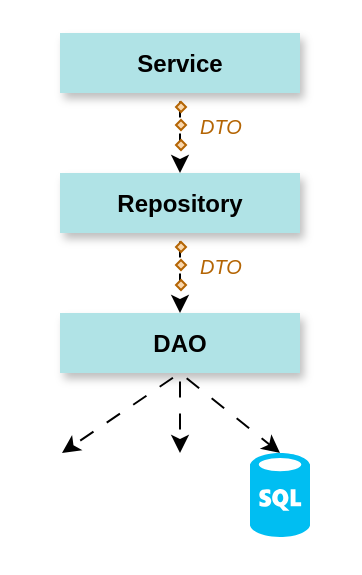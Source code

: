 <mxfile version="24.8.8" pages="4">
  <diagram name="packages" id="jxlmO-A9DLc2cjduSgGs">
    <mxGraphModel dx="819" dy="426" grid="1" gridSize="10" guides="1" tooltips="1" connect="1" arrows="1" fold="1" page="1" pageScale="1" pageWidth="827" pageHeight="1169" math="0" shadow="0">
      <root>
        <mxCell id="0" />
        <mxCell id="1" parent="0" />
        <mxCell id="EBpvr-aMACQqT9NIf_rm-30" value="" style="rounded=0;whiteSpace=wrap;html=1;strokeColor=none;" parent="1" vertex="1">
          <mxGeometry x="10" y="80" width="180" height="286.5" as="geometry" />
        </mxCell>
        <mxCell id="EBpvr-aMACQqT9NIf_rm-12" style="edgeStyle=orthogonalEdgeStyle;rounded=0;orthogonalLoop=1;jettySize=auto;html=1;entryX=0.5;entryY=0;entryDx=0;entryDy=0;flowAnimation=1;" parent="1" source="EBpvr-aMACQqT9NIf_rm-1" target="EBpvr-aMACQqT9NIf_rm-2" edge="1">
          <mxGeometry relative="1" as="geometry" />
        </mxCell>
        <mxCell id="EBpvr-aMACQqT9NIf_rm-1" value="Service" style="rounded=0;whiteSpace=wrap;html=1;fillColor=#b0e3e6;strokeColor=none;shadow=1;fontStyle=1" parent="1" vertex="1">
          <mxGeometry x="40" y="96.5" width="120" height="30" as="geometry" />
        </mxCell>
        <mxCell id="EBpvr-aMACQqT9NIf_rm-11" style="edgeStyle=orthogonalEdgeStyle;rounded=0;orthogonalLoop=1;jettySize=auto;html=1;entryX=0.5;entryY=0;entryDx=0;entryDy=0;flowAnimation=1;" parent="1" source="EBpvr-aMACQqT9NIf_rm-2" target="EBpvr-aMACQqT9NIf_rm-3" edge="1">
          <mxGeometry relative="1" as="geometry" />
        </mxCell>
        <mxCell id="EBpvr-aMACQqT9NIf_rm-2" value="Repository" style="rounded=0;whiteSpace=wrap;html=1;fillColor=#b0e3e6;strokeColor=none;shadow=1;fontStyle=1" parent="1" vertex="1">
          <mxGeometry x="40" y="166.5" width="120" height="30" as="geometry" />
        </mxCell>
        <mxCell id="EBpvr-aMACQqT9NIf_rm-3" value="DAO" style="rounded=0;whiteSpace=wrap;html=1;fillColor=#b0e3e6;strokeColor=none;shadow=1;fontStyle=1" parent="1" vertex="1">
          <mxGeometry x="40" y="236.5" width="120" height="30" as="geometry" />
        </mxCell>
        <mxCell id="EBpvr-aMACQqT9NIf_rm-4" value="" style="verticalLabelPosition=bottom;html=1;verticalAlign=top;align=center;strokeColor=none;fillColor=#00BEF2;shape=mxgraph.azure.sql_database;" parent="1" vertex="1">
          <mxGeometry x="135" y="306.5" width="30" height="42" as="geometry" />
        </mxCell>
        <mxCell id="EBpvr-aMACQqT9NIf_rm-5" value="" style="shape=image;verticalLabelPosition=bottom;labelBackgroundColor=default;verticalAlign=top;aspect=fixed;imageAspect=0;image=https://cdn-icons-png.flaticon.com/512/6133/6133884.png;" parent="1" vertex="1">
          <mxGeometry x="20" y="306.5" width="42" height="42" as="geometry" />
        </mxCell>
        <mxCell id="EBpvr-aMACQqT9NIf_rm-6" value="" style="shape=image;verticalLabelPosition=bottom;labelBackgroundColor=default;verticalAlign=top;aspect=fixed;imageAspect=0;image=https://cdn-icons-png.flaticon.com/512/136/136525.png;" parent="1" vertex="1">
          <mxGeometry x="79" y="306.5" width="42" height="42" as="geometry" />
        </mxCell>
        <mxCell id="EBpvr-aMACQqT9NIf_rm-8" value="" style="endArrow=classic;html=1;rounded=0;exitX=0.5;exitY=1;exitDx=0;exitDy=0;entryX=0.5;entryY=0;entryDx=0;entryDy=0;flowAnimation=1;" parent="1" source="EBpvr-aMACQqT9NIf_rm-3" target="EBpvr-aMACQqT9NIf_rm-5" edge="1">
          <mxGeometry width="50" height="50" relative="1" as="geometry">
            <mxPoint y="326.5" as="sourcePoint" />
            <mxPoint x="50" y="276.5" as="targetPoint" />
          </mxGeometry>
        </mxCell>
        <mxCell id="EBpvr-aMACQqT9NIf_rm-9" value="" style="endArrow=classic;html=1;rounded=0;exitX=0.5;exitY=1;exitDx=0;exitDy=0;entryX=0.5;entryY=0;entryDx=0;entryDy=0;flowAnimation=1;" parent="1" source="EBpvr-aMACQqT9NIf_rm-3" target="EBpvr-aMACQqT9NIf_rm-6" edge="1">
          <mxGeometry width="50" height="50" relative="1" as="geometry">
            <mxPoint x="135" y="256.5" as="sourcePoint" />
            <mxPoint x="91" y="296.5" as="targetPoint" />
          </mxGeometry>
        </mxCell>
        <mxCell id="EBpvr-aMACQqT9NIf_rm-10" value="" style="endArrow=classic;html=1;rounded=0;entryX=0.5;entryY=0;entryDx=0;entryDy=0;flowAnimation=1;entryPerimeter=0;" parent="1" target="EBpvr-aMACQqT9NIf_rm-4" edge="1">
          <mxGeometry width="50" height="50" relative="1" as="geometry">
            <mxPoint x="100" y="266.5" as="sourcePoint" />
            <mxPoint x="110" y="316.5" as="targetPoint" />
          </mxGeometry>
        </mxCell>
        <mxCell id="EBpvr-aMACQqT9NIf_rm-36" value="" style="group" parent="1" vertex="1" connectable="0">
          <mxGeometry x="98" y="128" width="42" height="30" as="geometry" />
        </mxCell>
        <mxCell id="EBpvr-aMACQqT9NIf_rm-32" value="" style="rhombus;whiteSpace=wrap;html=1;fillColor=#fad7ac;strokeColor=#b46504;" parent="EBpvr-aMACQqT9NIf_rm-36" vertex="1">
          <mxGeometry y="3" width="5" height="5" as="geometry" />
        </mxCell>
        <mxCell id="EBpvr-aMACQqT9NIf_rm-33" value="" style="rhombus;whiteSpace=wrap;html=1;fillColor=#fad7ac;strokeColor=#b46504;" parent="EBpvr-aMACQqT9NIf_rm-36" vertex="1">
          <mxGeometry y="12" width="5" height="5" as="geometry" />
        </mxCell>
        <mxCell id="EBpvr-aMACQqT9NIf_rm-34" value="" style="rhombus;whiteSpace=wrap;html=1;fillColor=#fad7ac;strokeColor=#b46504;" parent="EBpvr-aMACQqT9NIf_rm-36" vertex="1">
          <mxGeometry y="22" width="5" height="5" as="geometry" />
        </mxCell>
        <mxCell id="EBpvr-aMACQqT9NIf_rm-35" value="DTO" style="text;html=1;align=center;verticalAlign=middle;resizable=0;points=[];autosize=1;strokeColor=none;fillColor=none;fontStyle=2;fontColor=#B46504;fontSize=10;" parent="EBpvr-aMACQqT9NIf_rm-36" vertex="1">
          <mxGeometry x="2" width="40" height="30" as="geometry" />
        </mxCell>
        <mxCell id="EBpvr-aMACQqT9NIf_rm-37" value="" style="group" parent="1" vertex="1" connectable="0">
          <mxGeometry x="98" y="198" width="42" height="30" as="geometry" />
        </mxCell>
        <mxCell id="EBpvr-aMACQqT9NIf_rm-38" value="" style="rhombus;whiteSpace=wrap;html=1;fillColor=#fad7ac;strokeColor=#b46504;" parent="EBpvr-aMACQqT9NIf_rm-37" vertex="1">
          <mxGeometry y="3" width="5" height="5" as="geometry" />
        </mxCell>
        <mxCell id="EBpvr-aMACQqT9NIf_rm-39" value="" style="rhombus;whiteSpace=wrap;html=1;fillColor=#fad7ac;strokeColor=#b46504;" parent="EBpvr-aMACQqT9NIf_rm-37" vertex="1">
          <mxGeometry y="12" width="5" height="5" as="geometry" />
        </mxCell>
        <mxCell id="EBpvr-aMACQqT9NIf_rm-40" value="" style="rhombus;whiteSpace=wrap;html=1;fillColor=#fad7ac;strokeColor=#b46504;" parent="EBpvr-aMACQqT9NIf_rm-37" vertex="1">
          <mxGeometry y="22" width="5" height="5" as="geometry" />
        </mxCell>
        <mxCell id="EBpvr-aMACQqT9NIf_rm-41" value="DTO" style="text;html=1;align=center;verticalAlign=middle;resizable=0;points=[];autosize=1;strokeColor=none;fillColor=none;fontStyle=2;fontColor=#B46504;fontSize=10;" parent="EBpvr-aMACQqT9NIf_rm-37" vertex="1">
          <mxGeometry x="2" width="40" height="30" as="geometry" />
        </mxCell>
      </root>
    </mxGraphModel>
  </diagram>
  <diagram id="Efj74kMZRPsQSCBAvqiy" name="sockets">
    <mxGraphModel dx="1434" dy="746" grid="1" gridSize="10" guides="1" tooltips="1" connect="1" arrows="1" fold="1" page="1" pageScale="1" pageWidth="827" pageHeight="1169" math="0" shadow="0">
      <root>
        <mxCell id="0" />
        <mxCell id="1" parent="0" />
        <mxCell id="ePayg9SpCz2RAG4ZGLyJ-24" value="" style="rounded=0;whiteSpace=wrap;html=1;strokeColor=none;fillColor=#f5f5f5;fontColor=#333333;" parent="1" vertex="1">
          <mxGeometry x="3" y="11" width="167" height="105" as="geometry" />
        </mxCell>
        <mxCell id="ePayg9SpCz2RAG4ZGLyJ-3" value="" style="verticalLabelPosition=bottom;sketch=0;aspect=fixed;html=1;verticalAlign=top;strokeColor=none;align=center;outlineConnect=0;shape=mxgraph.citrix.laptop_2;" parent="1" vertex="1">
          <mxGeometry x="10" y="20" width="116" height="86.5" as="geometry" />
        </mxCell>
        <mxCell id="ePayg9SpCz2RAG4ZGLyJ-15" value="" style="group" parent="1" vertex="1" connectable="0">
          <mxGeometry x="85" y="54" width="20" height="20" as="geometry" />
        </mxCell>
        <mxCell id="ePayg9SpCz2RAG4ZGLyJ-10" value="" style="whiteSpace=wrap;html=1;aspect=fixed;fillColor=#f5f5f5;fontColor=#333333;strokeColor=none;shadow=1;" parent="ePayg9SpCz2RAG4ZGLyJ-15" vertex="1">
          <mxGeometry width="20" height="20" as="geometry" />
        </mxCell>
        <mxCell id="ePayg9SpCz2RAG4ZGLyJ-5" value="3306" style="shape=image;verticalLabelPosition=bottom;labelBackgroundColor=none;verticalAlign=top;aspect=fixed;imageAspect=0;image=https://upload.wikimedia.org/wikipedia/commons/thumb/0/0a/MySQL_textlogo.svg/2560px-MySQL_textlogo.svg.png;fontStyle=1;fontSize=6;spacingTop=-4;shadow=1;" parent="ePayg9SpCz2RAG4ZGLyJ-15" vertex="1">
          <mxGeometry x="2.79" y="4.0" width="14.41" height="4.24" as="geometry" />
        </mxCell>
        <mxCell id="ePayg9SpCz2RAG4ZGLyJ-20" value="" style="group" parent="1" vertex="1" connectable="0">
          <mxGeometry x="68" y="37" width="20" height="20" as="geometry" />
        </mxCell>
        <mxCell id="ePayg9SpCz2RAG4ZGLyJ-17" value="" style="whiteSpace=wrap;html=1;aspect=fixed;fillColor=#f5f5f5;fontColor=#333333;strokeColor=none;shadow=1;" parent="ePayg9SpCz2RAG4ZGLyJ-20" vertex="1">
          <mxGeometry width="20" height="20" as="geometry" />
        </mxCell>
        <mxCell id="ePayg9SpCz2RAG4ZGLyJ-19" value="8080" style="shape=image;verticalLabelPosition=bottom;labelBackgroundColor=none;verticalAlign=top;aspect=fixed;imageAspect=0;image=https://seeklogo.com/images/J/java-logo-CE0198242E-seeklogo.com.png;fontSize=6;fontStyle=1;spacingTop=-5;" parent="ePayg9SpCz2RAG4ZGLyJ-20" vertex="1">
          <mxGeometry x="2" y="1" width="15.31" height="10" as="geometry" />
        </mxCell>
        <mxCell id="ePayg9SpCz2RAG4ZGLyJ-21" value="&lt;b style=&quot;&quot;&gt;&lt;font style=&quot;font-size: 6px;&quot;&gt;192.168.0.1&lt;/font&gt;&lt;/b&gt;" style="shape=image;html=1;verticalAlign=top;verticalLabelPosition=bottom;labelBackgroundColor=none;imageAspect=0;aspect=fixed;image=https://cdn1.iconfinder.com/data/icons/bootstrap-vol-2/16/ethernet-128.png;spacingTop=-6;" parent="1" vertex="1">
          <mxGeometry x="140" y="60.5" width="13.5" height="13.5" as="geometry" />
        </mxCell>
        <mxCell id="fYqTDlpJ6KkWf2DXHgVO-1" value="" style="rounded=0;whiteSpace=wrap;html=1;strokeColor=none;fillColor=#f5f5f5;fontColor=#333333;" vertex="1" parent="1">
          <mxGeometry y="168" width="660" height="262" as="geometry" />
        </mxCell>
        <mxCell id="fYqTDlpJ6KkWf2DXHgVO-2" value="&lt;b&gt;Cliente&lt;/b&gt;&lt;br&gt;192.168.0.1&lt;b&gt;:&lt;font color=&quot;#cc0000&quot;&gt;8081&lt;/font&gt;&lt;/b&gt;" style="image;points=[];aspect=fixed;html=1;align=center;shadow=0;dashed=0;image=img/lib/allied_telesis/computer_and_terminals/Laptop.svg;labelBackgroundColor=none;" vertex="1" parent="1">
          <mxGeometry x="36.97" y="307" width="68.03" height="69" as="geometry" />
        </mxCell>
        <mxCell id="fYqTDlpJ6KkWf2DXHgVO-3" value="&lt;font style=&quot;font-size: 10px;&quot;&gt;ServerSocket(&lt;b&gt;&lt;font color=&quot;#009900&quot;&gt;8080&lt;/font&gt;&lt;/b&gt;)&lt;br&gt;ServerSocket.accept()&lt;/font&gt;" style="text;html=1;align=left;verticalAlign=middle;resizable=0;points=[];autosize=1;strokeColor=none;fillColor=none;fontFamily=Courier New;" vertex="1" parent="1">
          <mxGeometry x="420" y="252" width="150" height="40" as="geometry" />
        </mxCell>
        <mxCell id="fYqTDlpJ6KkWf2DXHgVO-4" value="&lt;span style=&quot;font-size: 10px;&quot;&gt;InputStream&lt;/span&gt;&lt;div&gt;&lt;span style=&quot;font-size: 10px;&quot;&gt;&lt;br&gt;&lt;/span&gt;&lt;/div&gt;&lt;div&gt;&lt;span style=&quot;font-size: 10px;&quot;&gt;OutputStream&lt;/span&gt;&lt;/div&gt;" style="text;html=1;align=left;verticalAlign=middle;resizable=0;points=[];autosize=1;strokeColor=none;fillColor=none;fontFamily=Courier New;" vertex="1" parent="1">
          <mxGeometry x="420" y="326" width="100" height="60" as="geometry" />
        </mxCell>
        <mxCell id="fYqTDlpJ6KkWf2DXHgVO-5" value="" style="curved=1;endArrow=classic;html=1;rounded=0;sketch=1;curveFitting=1;jiggle=2;" edge="1" parent="1">
          <mxGeometry width="50" height="50" relative="1" as="geometry">
            <mxPoint x="417" y="265" as="sourcePoint" />
            <mxPoint x="408" y="186" as="targetPoint" />
            <Array as="points">
              <mxPoint x="383" y="252" />
              <mxPoint x="393" y="202" />
            </Array>
          </mxGeometry>
        </mxCell>
        <mxCell id="fYqTDlpJ6KkWf2DXHgVO-6" value="&lt;font data-font-src=&quot;https://fonts.googleapis.com/css?family=Architects+Daughter&quot; face=&quot;Architects Daughter&quot;&gt;Levanta el servidor en el puerto 8080&lt;/font&gt;" style="text;html=1;align=left;verticalAlign=middle;resizable=0;points=[];autosize=1;strokeColor=none;fillColor=none;fontFamily=Comic Sans MS;" vertex="1" parent="1">
          <mxGeometry x="413" y="170" width="240" height="30" as="geometry" />
        </mxCell>
        <mxCell id="fYqTDlpJ6KkWf2DXHgVO-7" value="" style="curved=1;endArrow=classic;html=1;rounded=0;sketch=1;curveFitting=1;jiggle=2;strokeWidth=1;" edge="1" parent="1">
          <mxGeometry width="50" height="50" relative="1" as="geometry">
            <mxPoint x="419" y="281" as="sourcePoint" />
            <mxPoint x="412" y="220" as="targetPoint" />
            <Array as="points">
              <mxPoint x="370" y="259" />
              <mxPoint x="375" y="219" />
            </Array>
          </mxGeometry>
        </mxCell>
        <mxCell id="fYqTDlpJ6KkWf2DXHgVO-8" value="Espera que algún cliente se conecte" style="text;html=1;align=left;verticalAlign=middle;resizable=0;points=[];autosize=1;strokeColor=none;fillColor=none;fontFamily=Architects Daughter;" vertex="1" parent="1">
          <mxGeometry x="413" y="205" width="230" height="30" as="geometry" />
        </mxCell>
        <mxCell id="fYqTDlpJ6KkWf2DXHgVO-9" value="&lt;span style=&quot;font-size: 10px;&quot;&gt;Socket(&quot;192.168.0.2&quot;, &lt;b&gt;&lt;font color=&quot;#009900&quot;&gt;8080&lt;/font&gt;&lt;/b&gt;)&lt;/span&gt;" style="text;html=1;align=left;verticalAlign=middle;resizable=0;points=[];autosize=1;strokeColor=none;fillColor=none;fontFamily=Courier New;" vertex="1" parent="1">
          <mxGeometry x="133" y="291" width="190" height="30" as="geometry" />
        </mxCell>
        <mxCell id="fYqTDlpJ6KkWf2DXHgVO-10" value="" style="curved=1;endArrow=classic;html=1;rounded=0;sketch=1;curveFitting=1;jiggle=2;strokeWidth=1;" edge="1" parent="1">
          <mxGeometry width="50" height="50" relative="1" as="geometry">
            <mxPoint x="129" y="305" as="sourcePoint" />
            <mxPoint x="144" y="250" as="targetPoint" />
            <Array as="points">
              <mxPoint x="92" y="281" />
              <mxPoint x="97" y="241" />
            </Array>
          </mxGeometry>
        </mxCell>
        <mxCell id="fYqTDlpJ6KkWf2DXHgVO-11" value="Intenta conectarse al servidor" style="text;html=1;align=left;verticalAlign=middle;resizable=0;points=[];autosize=1;strokeColor=none;fillColor=none;fontFamily=Architects Daughter;" vertex="1" parent="1">
          <mxGeometry x="150" y="237" width="190" height="30" as="geometry" />
        </mxCell>
        <mxCell id="fYqTDlpJ6KkWf2DXHgVO-12" value="&lt;span style=&quot;font-size: 10px;&quot;&gt;OutputStream&lt;/span&gt;&lt;br&gt;&lt;div&gt;&lt;span style=&quot;font-size: 10px;&quot;&gt;&lt;br&gt;&lt;/span&gt;&lt;/div&gt;&lt;div&gt;&lt;span style=&quot;font-size: 10px;&quot;&gt;InputStream&lt;/span&gt;&lt;/div&gt;" style="text;html=1;align=left;verticalAlign=middle;resizable=0;points=[];autosize=1;strokeColor=none;fillColor=none;fontFamily=Courier New;" vertex="1" parent="1">
          <mxGeometry x="133" y="326" width="100" height="60" as="geometry" />
        </mxCell>
        <mxCell id="fYqTDlpJ6KkWf2DXHgVO-13" value="" style="endArrow=open;html=1;rounded=0;flowAnimation=1;endFill=0;" edge="1" parent="1">
          <mxGeometry width="50" height="50" relative="1" as="geometry">
            <mxPoint x="212" y="342" as="sourcePoint" />
            <mxPoint x="413" y="343" as="targetPoint" />
          </mxGeometry>
        </mxCell>
        <mxCell id="fYqTDlpJ6KkWf2DXHgVO-14" value="" style="endArrow=none;html=1;rounded=0;flowAnimation=1;endFill=0;startArrow=open;startFill=0;" edge="1" parent="1">
          <mxGeometry width="50" height="50" relative="1" as="geometry">
            <mxPoint x="212" y="370" as="sourcePoint" />
            <mxPoint x="413" y="371" as="targetPoint" />
          </mxGeometry>
        </mxCell>
        <mxCell id="fYqTDlpJ6KkWf2DXHgVO-15" value="&lt;b&gt;Petición&lt;/b&gt;" style="text;html=1;align=center;verticalAlign=middle;resizable=0;points=[];autosize=1;strokeColor=none;fillColor=none;fontFamily=Architects Daughter;" vertex="1" parent="1">
          <mxGeometry x="273" y="318" width="70" height="30" as="geometry" />
        </mxCell>
        <mxCell id="fYqTDlpJ6KkWf2DXHgVO-16" value="&lt;b&gt;Respuesta&lt;/b&gt;" style="text;html=1;align=center;verticalAlign=middle;resizable=0;points=[];autosize=1;strokeColor=none;fillColor=none;fontFamily=Architects Daughter;" vertex="1" parent="1">
          <mxGeometry x="268" y="347" width="80" height="30" as="geometry" />
        </mxCell>
        <mxCell id="fYqTDlpJ6KkWf2DXHgVO-17" value="&lt;b&gt;Servidor&lt;/b&gt;&lt;br&gt;192.168.0.2&lt;b&gt;:&lt;font color=&quot;#009900&quot;&gt;8080&lt;/font&gt;&lt;/b&gt;" style="verticalLabelPosition=bottom;sketch=0;aspect=fixed;html=1;verticalAlign=top;strokeColor=none;align=center;outlineConnect=0;shape=mxgraph.citrix.license_server;" vertex="1" parent="1">
          <mxGeometry x="530" y="307" width="58.88" height="77" as="geometry" />
        </mxCell>
      </root>
    </mxGraphModel>
  </diagram>
  <diagram id="nJBkDr1q4rw1ynKEpilC" name="black-box">
    <mxGraphModel dx="683" dy="355" grid="1" gridSize="10" guides="1" tooltips="1" connect="1" arrows="1" fold="1" page="1" pageScale="1" pageWidth="827" pageHeight="1169" math="0" shadow="0">
      <root>
        <mxCell id="0" />
        <mxCell id="1" parent="0" />
        <mxCell id="DFfoQ5d_77l1mBqGRYvb-2" value="" style="rounded=0;whiteSpace=wrap;html=1;strokeColor=none;fillColor=#f5f5f5;fontColor=#333333;" vertex="1" parent="1">
          <mxGeometry x="120" y="152" width="286" height="70" as="geometry" />
        </mxCell>
        <mxCell id="DFfoQ5d_77l1mBqGRYvb-1" value="" style="rounded=0;whiteSpace=wrap;html=1;strokeColor=none;fillColor=#f5f5f5;fontColor=#333333;" vertex="1" parent="1">
          <mxGeometry x="120" y="56" width="286" height="70" as="geometry" />
        </mxCell>
        <mxCell id="HcbzJZznUUshPE-qYFJ9-3" value="Entrada" style="text;html=1;align=center;verticalAlign=middle;resizable=0;points=[];autosize=1;strokeColor=none;fillColor=none;fontFamily=Architects Daughter;" vertex="1" parent="1">
          <mxGeometry x="127" y="63" width="70" height="30" as="geometry" />
        </mxCell>
        <mxCell id="HcbzJZznUUshPE-qYFJ9-1" value="función" style="rounded=0;whiteSpace=wrap;html=1;fillColor=#707980;strokeColor=none;shadow=1;fontColor=#FCFCFC;" vertex="1" parent="1">
          <mxGeometry x="200" y="70" width="120" height="40" as="geometry" />
        </mxCell>
        <mxCell id="HcbzJZznUUshPE-qYFJ9-2" value="" style="endArrow=classic;html=1;rounded=0;entryX=0;entryY=0.5;entryDx=0;entryDy=0;flowAnimation=1;" edge="1" parent="1" target="HcbzJZznUUshPE-qYFJ9-1">
          <mxGeometry width="50" height="50" relative="1" as="geometry">
            <mxPoint x="130" y="90" as="sourcePoint" />
            <mxPoint x="180" y="60" as="targetPoint" />
          </mxGeometry>
        </mxCell>
        <mxCell id="HcbzJZznUUshPE-qYFJ9-4" value="" style="endArrow=classic;html=1;rounded=0;entryX=0;entryY=0.5;entryDx=0;entryDy=0;flowAnimation=1;" edge="1" parent="1">
          <mxGeometry width="50" height="50" relative="1" as="geometry">
            <mxPoint x="323" y="90" as="sourcePoint" />
            <mxPoint x="393" y="90" as="targetPoint" />
          </mxGeometry>
        </mxCell>
        <mxCell id="HcbzJZznUUshPE-qYFJ9-5" value="Salida" style="text;html=1;align=center;verticalAlign=middle;resizable=0;points=[];autosize=1;strokeColor=none;fillColor=none;fontFamily=Architects Daughter;" vertex="1" parent="1">
          <mxGeometry x="330" y="63" width="50" height="30" as="geometry" />
        </mxCell>
        <mxCell id="HcbzJZznUUshPE-qYFJ9-6" value="Entrada" style="text;html=1;align=center;verticalAlign=middle;resizable=0;points=[];autosize=1;strokeColor=none;fillColor=none;fontFamily=Architects Daughter;" vertex="1" parent="1">
          <mxGeometry x="127" y="160" width="70" height="30" as="geometry" />
        </mxCell>
        <mxCell id="HcbzJZznUUshPE-qYFJ9-7" value="procedimiento" style="rounded=0;whiteSpace=wrap;html=1;fillColor=#707980;strokeColor=none;shadow=1;fontColor=#FCFCFC;" vertex="1" parent="1">
          <mxGeometry x="200" y="167" width="120" height="40" as="geometry" />
        </mxCell>
        <mxCell id="HcbzJZznUUshPE-qYFJ9-8" value="" style="endArrow=classic;html=1;rounded=0;entryX=0;entryY=0.5;entryDx=0;entryDy=0;flowAnimation=1;" edge="1" target="HcbzJZznUUshPE-qYFJ9-7" parent="1">
          <mxGeometry width="50" height="50" relative="1" as="geometry">
            <mxPoint x="130" y="187" as="sourcePoint" />
            <mxPoint x="180" y="157" as="targetPoint" />
          </mxGeometry>
        </mxCell>
      </root>
    </mxGraphModel>
  </diagram>
  <diagram id="ofAYvuSIE4w-UknBW4jj" name="Página-4">
    <mxGraphModel dx="1434" dy="746" grid="1" gridSize="10" guides="1" tooltips="1" connect="1" arrows="1" fold="1" page="1" pageScale="1" pageWidth="827" pageHeight="1169" math="0" shadow="0">
      <root>
        <mxCell id="0" />
        <mxCell id="1" parent="0" />
        <mxCell id="SaxmnPy5Ap8-jIpTIfMr-1" value="" style="rounded=0;whiteSpace=wrap;html=1;strokeColor=none;fillColor=#f5f5f5;fontColor=#333333;" vertex="1" parent="1">
          <mxGeometry x="120" y="152" width="286" height="70" as="geometry" />
        </mxCell>
        <mxCell id="SaxmnPy5Ap8-jIpTIfMr-2" value="Entrada" style="text;html=1;align=center;verticalAlign=middle;resizable=0;points=[];autosize=1;strokeColor=none;fillColor=none;fontFamily=Architects Daughter;" vertex="1" parent="1">
          <mxGeometry x="127" y="160" width="70" height="30" as="geometry" />
        </mxCell>
        <mxCell id="SaxmnPy5Ap8-jIpTIfMr-3" value="procedimiento" style="rounded=0;whiteSpace=wrap;html=1;fillColor=#707980;strokeColor=none;shadow=1;fontColor=#FCFCFC;" vertex="1" parent="1">
          <mxGeometry x="200" y="167" width="120" height="40" as="geometry" />
        </mxCell>
        <mxCell id="SaxmnPy5Ap8-jIpTIfMr-4" value="" style="endArrow=classic;html=1;rounded=0;entryX=0;entryY=0.5;entryDx=0;entryDy=0;flowAnimation=1;" edge="1" parent="1" target="SaxmnPy5Ap8-jIpTIfMr-3">
          <mxGeometry width="50" height="50" relative="1" as="geometry">
            <mxPoint x="130" y="187" as="sourcePoint" />
            <mxPoint x="180" y="157" as="targetPoint" />
          </mxGeometry>
        </mxCell>
      </root>
    </mxGraphModel>
  </diagram>
</mxfile>

